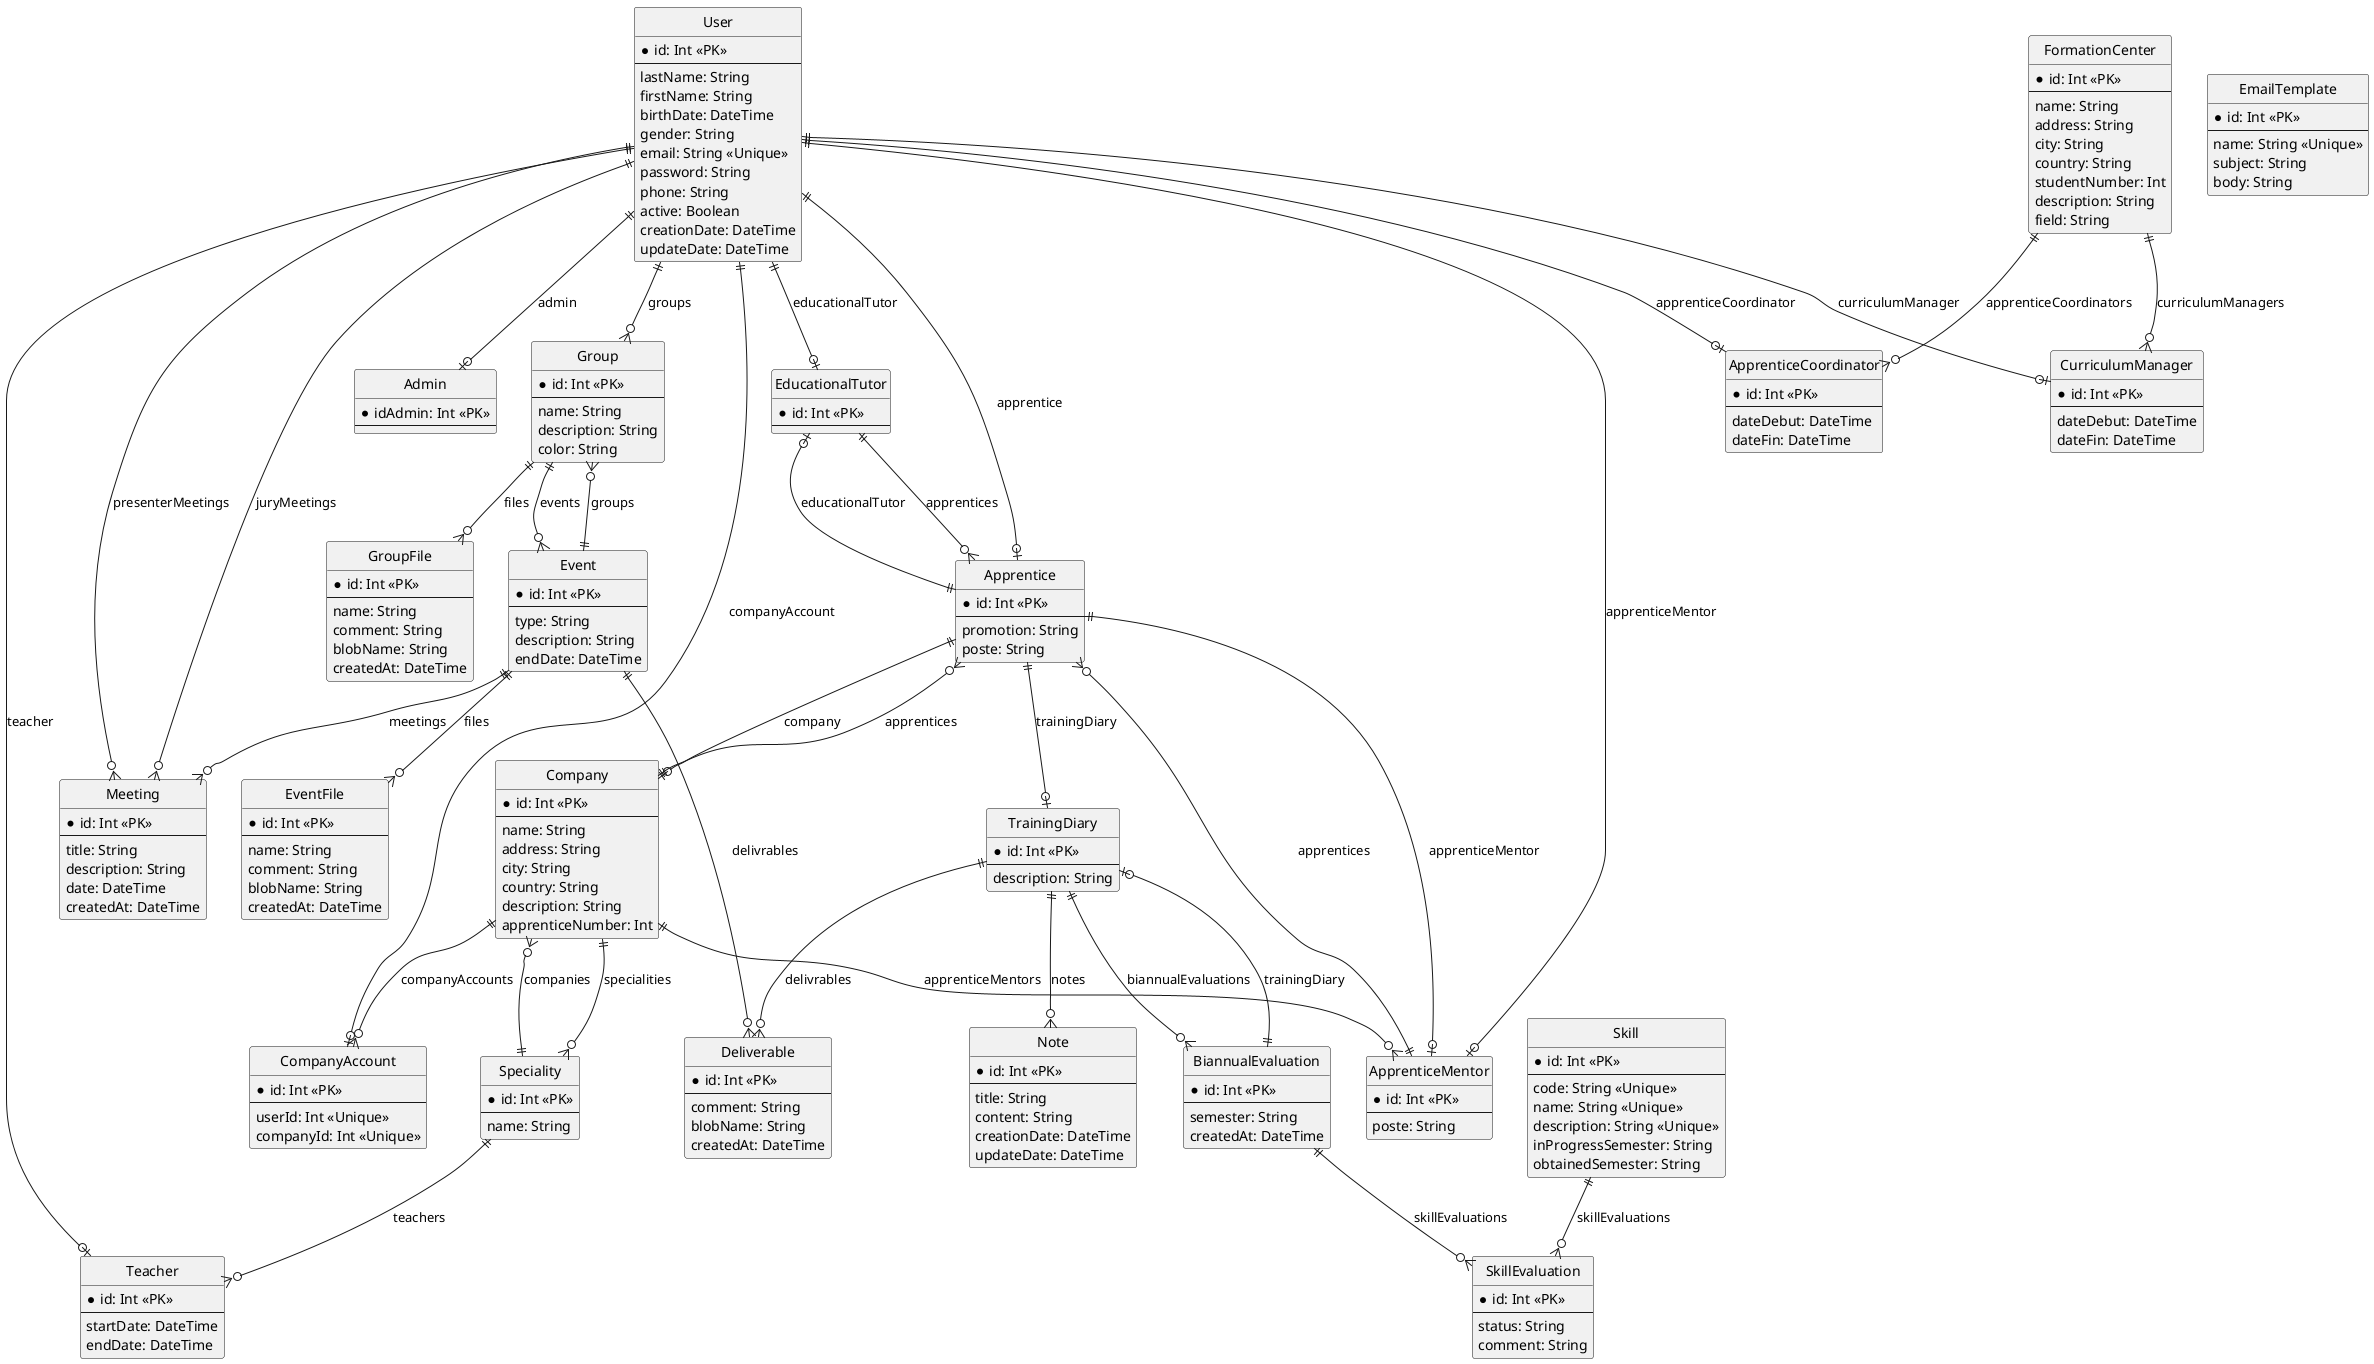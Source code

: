 @startuml
hide circle

entity User {
  * id: Int <<PK>>
  --
  lastName: String
  firstName: String
  birthDate: DateTime
  gender: String
  email: String <<Unique>>
  password: String
  phone: String
  active: Boolean
  creationDate: DateTime
  updateDate: DateTime
}

entity Group {
  * id: Int <<PK>>
  --
  name: String
  description: String
  color: String
}

entity GroupFile {
  * id: Int <<PK>>
  --
  name: String
  comment: String
  blobName: String
  createdAt: DateTime
}

entity FormationCenter {
  * id: Int <<PK>>
  --
  name: String
  address: String
  city: String
  country: String
  studentNumber: Int
  description: String
  field: String
}

entity EducationalTutor {
  * id: Int <<PK>>
  --
}

entity Apprentice {
  * id: Int <<PK>>
  --
  promotion: String
  poste: String
}

entity ApprenticeMentor {
  * id: Int <<PK>>
  --
  poste: String
}

entity Teacher {
  * id: Int <<PK>>
  --
  startDate: DateTime
  endDate: DateTime
}

entity CurriculumManager {
  * id: Int <<PK>>
  --
  dateDebut: DateTime
  dateFin: DateTime
}

entity ApprenticeCoordinator {
  * id: Int <<PK>>
  --
  dateDebut: DateTime
  dateFin: DateTime
}

entity Admin {
  * idAdmin: Int <<PK>>
  --
}

entity Company {
  * id: Int <<PK>>
  --
  name: String
  address: String
  city: String
  country: String
  description: String
  apprenticeNumber: Int
}

entity Event {
  * id: Int <<PK>>
  --
  type: String
  description: String
  endDate: DateTime
}

entity Meeting {
  * id: Int <<PK>>
  --
  title: String
  description: String
  date: DateTime
  createdAt: DateTime
}

entity TrainingDiary {
  * id: Int <<PK>>
  --
  description: String
}

entity Deliverable {
  * id: Int <<PK>>
  --
  comment: String
  blobName: String
  createdAt: DateTime
}

entity Note {
  * id: Int <<PK>>
  --
  title: String
  content: String
  creationDate: DateTime
  updateDate: DateTime
}

entity Speciality {
  * id: Int <<PK>>
  --
  name: String
}

entity EmailTemplate {
  * id: Int <<PK>>
  --
  name: String <<Unique>>
  subject: String
  body: String
}

entity Skill {
  * id: Int <<PK>>
  --
  code: String <<Unique>>
  name: String <<Unique>>
  description: String <<Unique>>
  inProgressSemester: String
  obtainedSemester: String
}

entity SkillEvaluation {
  * id: Int <<PK>>
  --
  status: String
  comment: String
}

entity EventFile {
  * id: Int <<PK>>
  --
  name: String
  comment: String
  blobName: String
  createdAt: DateTime
}

entity BiannualEvaluation {
  * id: Int <<PK>>
  --
  semester: String
  createdAt: DateTime
}

entity CompanyAccount {
  * id: Int <<PK>>
  --
  userId: Int <<Unique>>
  companyId: Int <<Unique>>
}

' Relations pour User
User ||--o| EducationalTutor : educationalTutor
User ||--o| Apprentice : apprentice
User ||--o| ApprenticeMentor : apprenticeMentor
User ||--o| Teacher : teacher
User ||--o| CurriculumManager : curriculumManager
User ||--o| ApprenticeCoordinator : apprenticeCoordinator
User ||--o| Admin : admin
User ||--o| CompanyAccount : companyAccount
User ||--o{ Group : groups
User ||--o{ Meeting : presenterMeetings
User ||--o{ Meeting : juryMeetings

' Relations entre les autres modèles
Group ||--o{ GroupFile : files
Group ||--o{ Event : events
FormationCenter ||--o{ ApprenticeCoordinator : apprenticeCoordinators
FormationCenter ||--o{ CurriculumManager : curriculumManagers
EducationalTutor ||--o{ Apprentice : apprentices
Apprentice ||--o| Company : company
Apprentice ||--o| EducationalTutor : educationalTutor
Apprentice ||--o| ApprenticeMentor : apprenticeMentor
Apprentice ||--o| TrainingDiary : trainingDiary
ApprenticeMentor ||--o{ Apprentice : apprentices
Company ||--o{ Apprentice : apprentices
Company ||--o{ ApprenticeMentor : apprenticeMentors
Company ||--o{ Speciality : specialities
Company ||--o{ CompanyAccount : companyAccounts
Event ||--o{ Group : groups
Event ||--o{ Deliverable : delivrables
Event ||--o{ EventFile : files
Event ||--o{ Meeting : meetings
TrainingDiary ||--o{ Deliverable : delivrables
TrainingDiary ||--o{ Note : notes
TrainingDiary ||--o{ BiannualEvaluation : biannualEvaluations
Speciality ||--o{ Teacher : teachers
Speciality ||--o{ Company : companies
Skill ||--o{ SkillEvaluation : skillEvaluations
BiannualEvaluation ||--o{ SkillEvaluation : skillEvaluations
BiannualEvaluation ||--o| TrainingDiary : trainingDiary

@enduml
